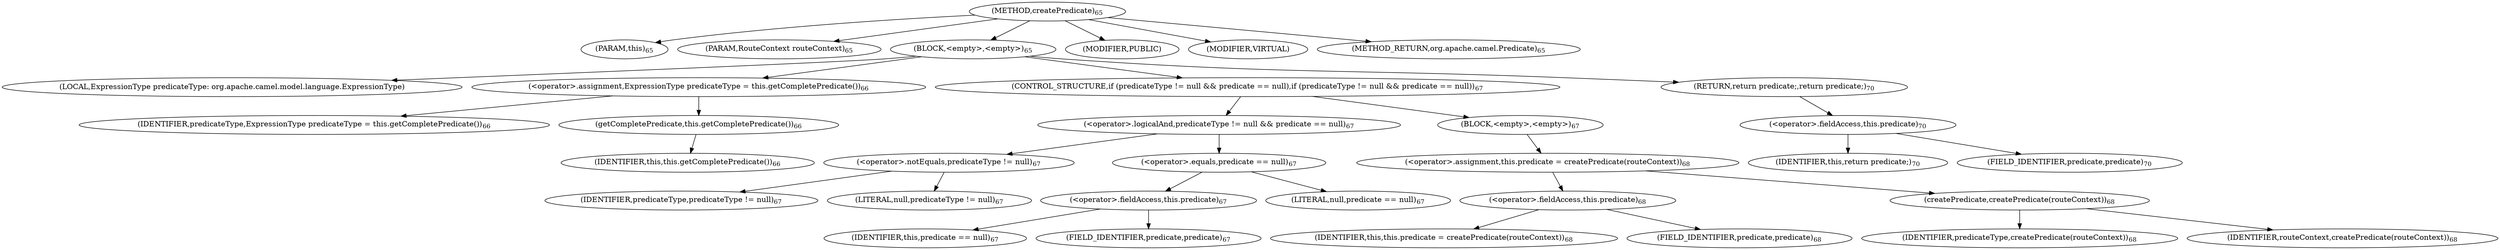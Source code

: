 digraph "createPredicate" {  
"92" [label = <(METHOD,createPredicate)<SUB>65</SUB>> ]
"10" [label = <(PARAM,this)<SUB>65</SUB>> ]
"93" [label = <(PARAM,RouteContext routeContext)<SUB>65</SUB>> ]
"94" [label = <(BLOCK,&lt;empty&gt;,&lt;empty&gt;)<SUB>65</SUB>> ]
"95" [label = <(LOCAL,ExpressionType predicateType: org.apache.camel.model.language.ExpressionType)> ]
"96" [label = <(&lt;operator&gt;.assignment,ExpressionType predicateType = this.getCompletePredicate())<SUB>66</SUB>> ]
"97" [label = <(IDENTIFIER,predicateType,ExpressionType predicateType = this.getCompletePredicate())<SUB>66</SUB>> ]
"98" [label = <(getCompletePredicate,this.getCompletePredicate())<SUB>66</SUB>> ]
"9" [label = <(IDENTIFIER,this,this.getCompletePredicate())<SUB>66</SUB>> ]
"99" [label = <(CONTROL_STRUCTURE,if (predicateType != null &amp;&amp; predicate == null),if (predicateType != null &amp;&amp; predicate == null))<SUB>67</SUB>> ]
"100" [label = <(&lt;operator&gt;.logicalAnd,predicateType != null &amp;&amp; predicate == null)<SUB>67</SUB>> ]
"101" [label = <(&lt;operator&gt;.notEquals,predicateType != null)<SUB>67</SUB>> ]
"102" [label = <(IDENTIFIER,predicateType,predicateType != null)<SUB>67</SUB>> ]
"103" [label = <(LITERAL,null,predicateType != null)<SUB>67</SUB>> ]
"104" [label = <(&lt;operator&gt;.equals,predicate == null)<SUB>67</SUB>> ]
"105" [label = <(&lt;operator&gt;.fieldAccess,this.predicate)<SUB>67</SUB>> ]
"106" [label = <(IDENTIFIER,this,predicate == null)<SUB>67</SUB>> ]
"107" [label = <(FIELD_IDENTIFIER,predicate,predicate)<SUB>67</SUB>> ]
"108" [label = <(LITERAL,null,predicate == null)<SUB>67</SUB>> ]
"109" [label = <(BLOCK,&lt;empty&gt;,&lt;empty&gt;)<SUB>67</SUB>> ]
"110" [label = <(&lt;operator&gt;.assignment,this.predicate = createPredicate(routeContext))<SUB>68</SUB>> ]
"111" [label = <(&lt;operator&gt;.fieldAccess,this.predicate)<SUB>68</SUB>> ]
"112" [label = <(IDENTIFIER,this,this.predicate = createPredicate(routeContext))<SUB>68</SUB>> ]
"113" [label = <(FIELD_IDENTIFIER,predicate,predicate)<SUB>68</SUB>> ]
"114" [label = <(createPredicate,createPredicate(routeContext))<SUB>68</SUB>> ]
"115" [label = <(IDENTIFIER,predicateType,createPredicate(routeContext))<SUB>68</SUB>> ]
"116" [label = <(IDENTIFIER,routeContext,createPredicate(routeContext))<SUB>68</SUB>> ]
"117" [label = <(RETURN,return predicate;,return predicate;)<SUB>70</SUB>> ]
"118" [label = <(&lt;operator&gt;.fieldAccess,this.predicate)<SUB>70</SUB>> ]
"119" [label = <(IDENTIFIER,this,return predicate;)<SUB>70</SUB>> ]
"120" [label = <(FIELD_IDENTIFIER,predicate,predicate)<SUB>70</SUB>> ]
"121" [label = <(MODIFIER,PUBLIC)> ]
"122" [label = <(MODIFIER,VIRTUAL)> ]
"123" [label = <(METHOD_RETURN,org.apache.camel.Predicate)<SUB>65</SUB>> ]
  "92" -> "10" 
  "92" -> "93" 
  "92" -> "94" 
  "92" -> "121" 
  "92" -> "122" 
  "92" -> "123" 
  "94" -> "95" 
  "94" -> "96" 
  "94" -> "99" 
  "94" -> "117" 
  "96" -> "97" 
  "96" -> "98" 
  "98" -> "9" 
  "99" -> "100" 
  "99" -> "109" 
  "100" -> "101" 
  "100" -> "104" 
  "101" -> "102" 
  "101" -> "103" 
  "104" -> "105" 
  "104" -> "108" 
  "105" -> "106" 
  "105" -> "107" 
  "109" -> "110" 
  "110" -> "111" 
  "110" -> "114" 
  "111" -> "112" 
  "111" -> "113" 
  "114" -> "115" 
  "114" -> "116" 
  "117" -> "118" 
  "118" -> "119" 
  "118" -> "120" 
}
